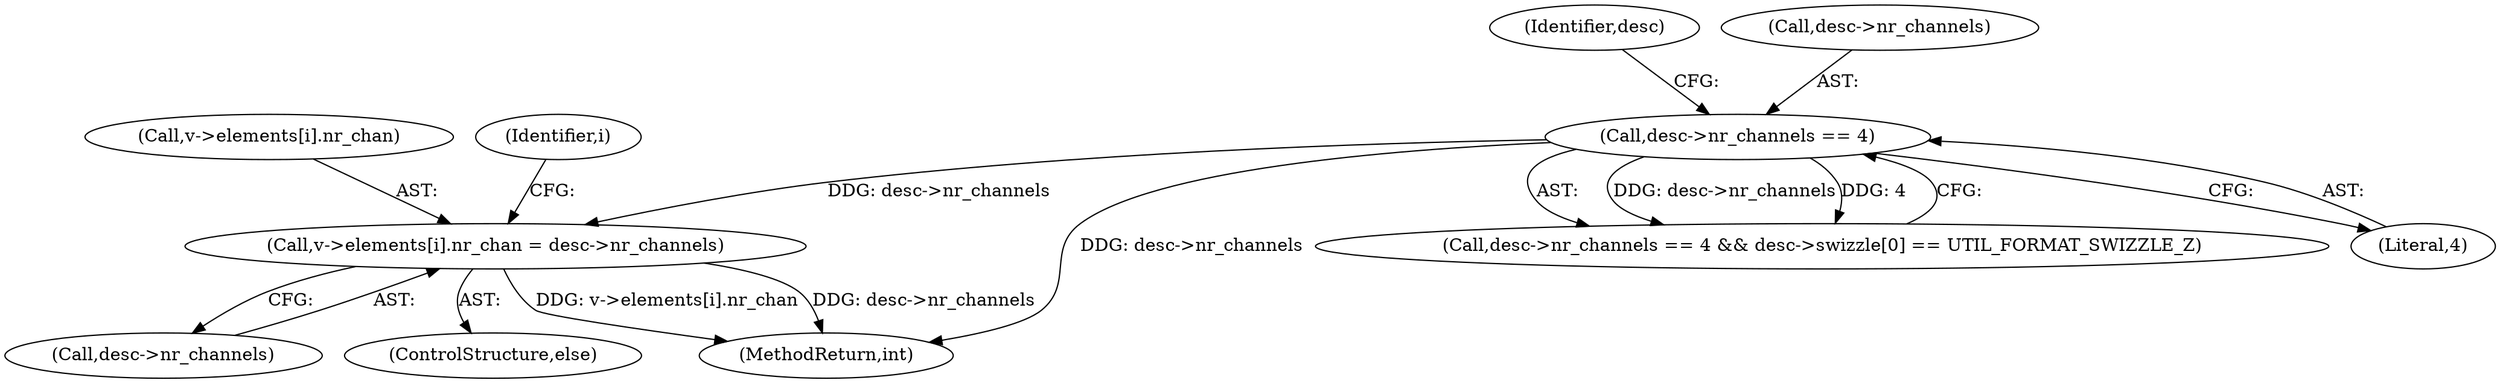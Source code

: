digraph "0_virglrenderer_737c3350850ca4dbc5633b3bdb4118176ce59920@array" {
"1000524" [label="(Call,v->elements[i].nr_chan = desc->nr_channels)"];
"1000484" [label="(Call,desc->nr_channels == 4)"];
"1000525" [label="(Call,v->elements[i].nr_chan)"];
"1000139" [label="(Identifier,i)"];
"1000483" [label="(Call,desc->nr_channels == 4 && desc->swizzle[0] == UTIL_FORMAT_SWIZZLE_Z)"];
"1000492" [label="(Identifier,desc)"];
"1000524" [label="(Call,v->elements[i].nr_chan = desc->nr_channels)"];
"1000485" [label="(Call,desc->nr_channels)"];
"1000532" [label="(Call,desc->nr_channels)"];
"1000484" [label="(Call,desc->nr_channels == 4)"];
"1000523" [label="(ControlStructure,else)"];
"1000641" [label="(MethodReturn,int)"];
"1000488" [label="(Literal,4)"];
"1000524" -> "1000523"  [label="AST: "];
"1000524" -> "1000532"  [label="CFG: "];
"1000525" -> "1000524"  [label="AST: "];
"1000532" -> "1000524"  [label="AST: "];
"1000139" -> "1000524"  [label="CFG: "];
"1000524" -> "1000641"  [label="DDG: v->elements[i].nr_chan"];
"1000524" -> "1000641"  [label="DDG: desc->nr_channels"];
"1000484" -> "1000524"  [label="DDG: desc->nr_channels"];
"1000484" -> "1000483"  [label="AST: "];
"1000484" -> "1000488"  [label="CFG: "];
"1000485" -> "1000484"  [label="AST: "];
"1000488" -> "1000484"  [label="AST: "];
"1000492" -> "1000484"  [label="CFG: "];
"1000483" -> "1000484"  [label="CFG: "];
"1000484" -> "1000641"  [label="DDG: desc->nr_channels"];
"1000484" -> "1000483"  [label="DDG: desc->nr_channels"];
"1000484" -> "1000483"  [label="DDG: 4"];
}
